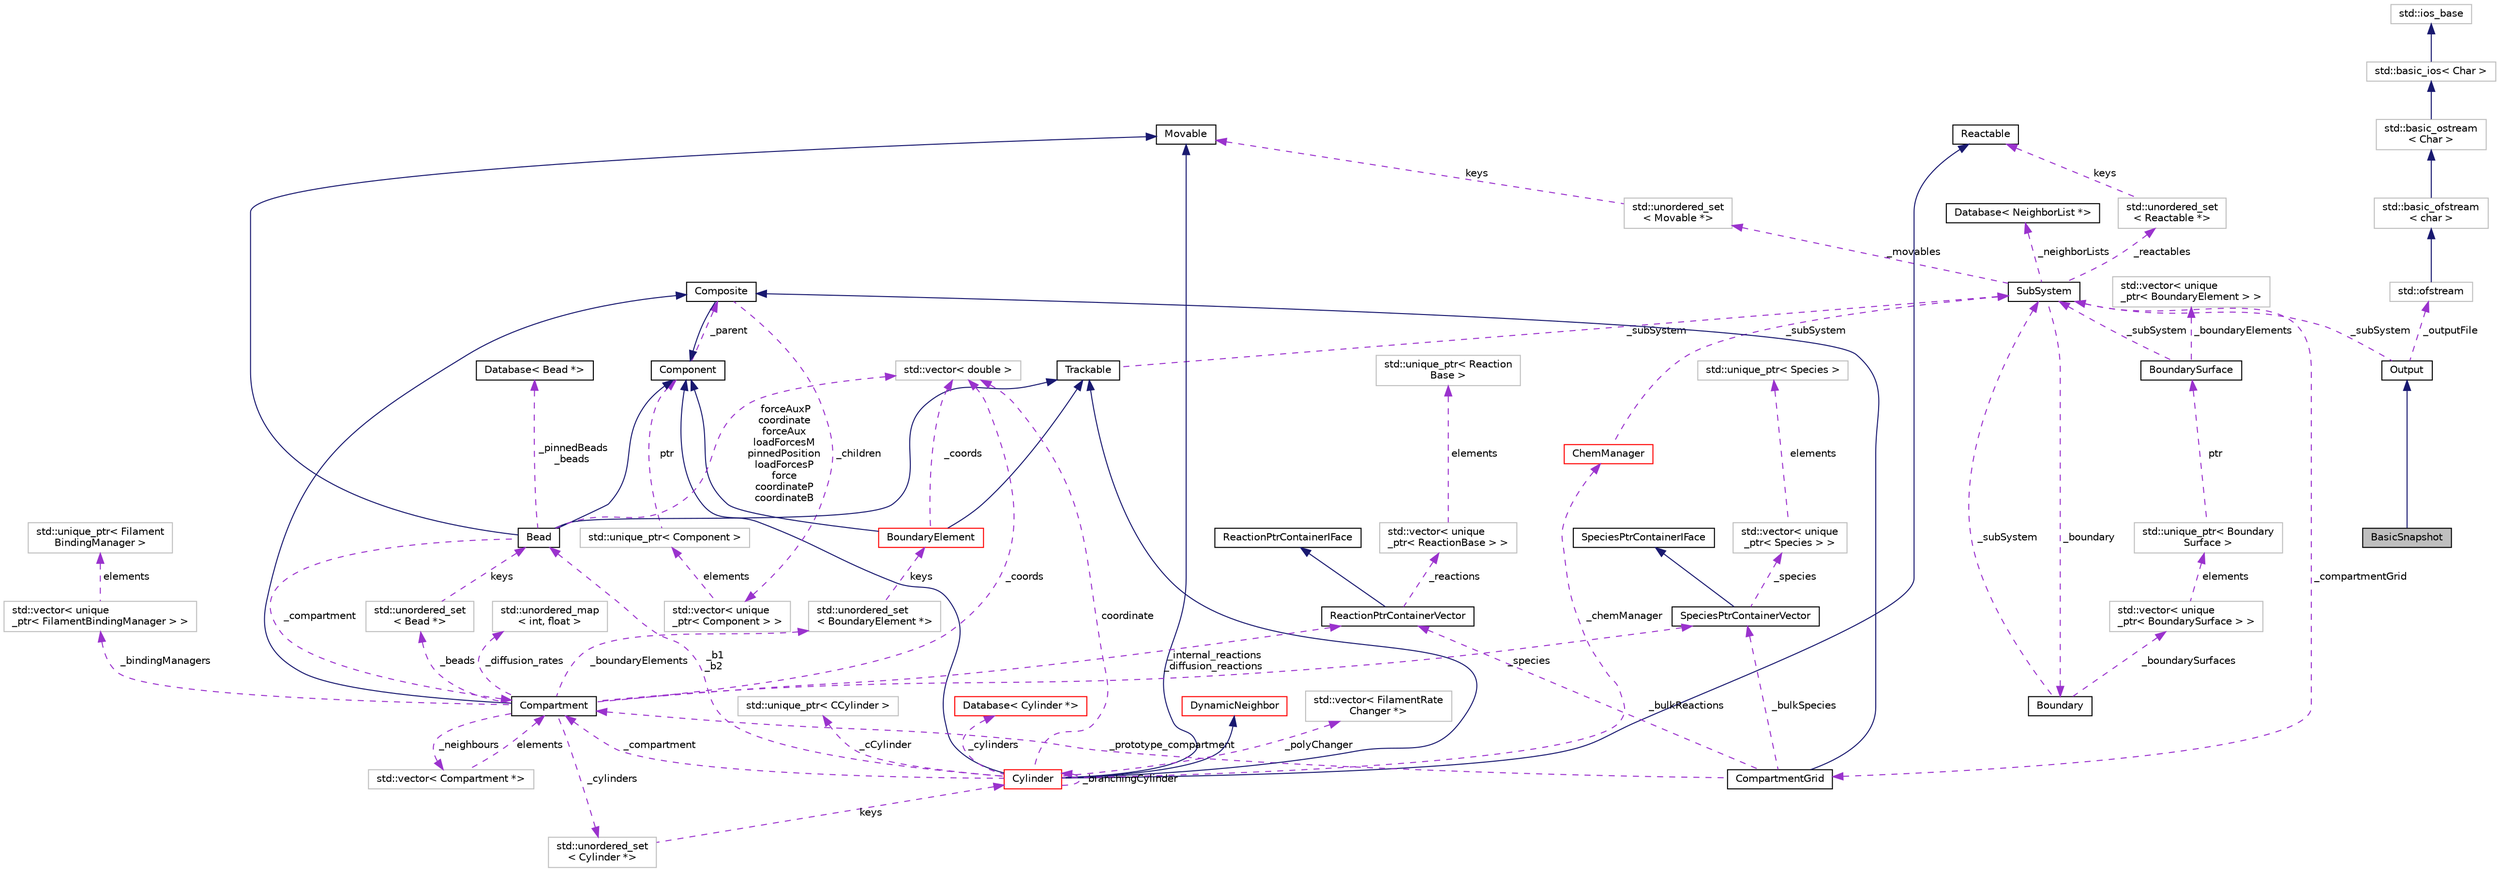 digraph "BasicSnapshot"
{
 // INTERACTIVE_SVG=YES
  edge [fontname="Helvetica",fontsize="10",labelfontname="Helvetica",labelfontsize="10"];
  node [fontname="Helvetica",fontsize="10",shape=record];
  Node2 [label="BasicSnapshot",height=0.2,width=0.4,color="black", fillcolor="grey75", style="filled", fontcolor="black"];
  Node3 -> Node2 [dir="back",color="midnightblue",fontsize="10",style="solid",fontname="Helvetica"];
  Node3 [label="Output",height=0.2,width=0.4,color="black", fillcolor="white", style="filled",URL="$classOutput.html",tooltip="To print a specified output into a file. "];
  Node4 -> Node3 [dir="back",color="darkorchid3",fontsize="10",style="dashed",label=" _subSystem" ,fontname="Helvetica"];
  Node4 [label="SubSystem",height=0.2,width=0.4,color="black", fillcolor="white", style="filled",URL="$classSubSystem.html",tooltip="Manages all Movables and Reactables. "];
  Node5 -> Node4 [dir="back",color="darkorchid3",fontsize="10",style="dashed",label=" _movables" ,fontname="Helvetica"];
  Node5 [label="std::unordered_set\l\< Movable *\>",height=0.2,width=0.4,color="grey75", fillcolor="white", style="filled"];
  Node6 -> Node5 [dir="back",color="darkorchid3",fontsize="10",style="dashed",label=" keys" ,fontname="Helvetica"];
  Node6 [label="Movable",height=0.2,width=0.4,color="black", fillcolor="white", style="filled",URL="$classMovable.html",tooltip="An abstract base class for a movable element in the SubSystem. "];
  Node7 -> Node4 [dir="back",color="darkorchid3",fontsize="10",style="dashed",label=" _reactables" ,fontname="Helvetica"];
  Node7 [label="std::unordered_set\l\< Reactable *\>",height=0.2,width=0.4,color="grey75", fillcolor="white", style="filled"];
  Node8 -> Node7 [dir="back",color="darkorchid3",fontsize="10",style="dashed",label=" keys" ,fontname="Helvetica"];
  Node8 [label="Reactable",height=0.2,width=0.4,color="black", fillcolor="white", style="filled",URL="$classReactable.html",tooltip="An abstract base class for a reactable element in the SubSystem. "];
  Node9 -> Node4 [dir="back",color="darkorchid3",fontsize="10",style="dashed",label=" _boundary" ,fontname="Helvetica"];
  Node9 [label="Boundary",height=0.2,width=0.4,color="black", fillcolor="white", style="filled",URL="$classBoundary.html",tooltip="To store all BoundarySurfaces that are in the SubSystem. "];
  Node4 -> Node9 [dir="back",color="darkorchid3",fontsize="10",style="dashed",label=" _subSystem" ,fontname="Helvetica"];
  Node10 -> Node9 [dir="back",color="darkorchid3",fontsize="10",style="dashed",label=" _boundarySurfaces" ,fontname="Helvetica"];
  Node10 [label="std::vector\< unique\l_ptr\< BoundarySurface \> \>",height=0.2,width=0.4,color="grey75", fillcolor="white", style="filled"];
  Node11 -> Node10 [dir="back",color="darkorchid3",fontsize="10",style="dashed",label=" elements" ,fontname="Helvetica"];
  Node11 [label="std::unique_ptr\< Boundary\lSurface \>",height=0.2,width=0.4,color="grey75", fillcolor="white", style="filled"];
  Node12 -> Node11 [dir="back",color="darkorchid3",fontsize="10",style="dashed",label=" ptr" ,fontname="Helvetica"];
  Node12 [label="BoundarySurface",height=0.2,width=0.4,color="black", fillcolor="white", style="filled",URL="$classBoundarySurface.html",tooltip="A boundary shape that holds BoundaryElements. "];
  Node4 -> Node12 [dir="back",color="darkorchid3",fontsize="10",style="dashed",label=" _subSystem" ,fontname="Helvetica"];
  Node13 -> Node12 [dir="back",color="darkorchid3",fontsize="10",style="dashed",label=" _boundaryElements" ,fontname="Helvetica"];
  Node13 [label="std::vector\< unique\l_ptr\< BoundaryElement \> \>",height=0.2,width=0.4,color="grey75", fillcolor="white", style="filled"];
  Node24 -> Node4 [dir="back",color="darkorchid3",fontsize="10",style="dashed",label=" _compartmentGrid" ,fontname="Helvetica"];
  Node24 [label="CompartmentGrid",height=0.2,width=0.4,color="black", fillcolor="white", style="filled",URL="$classCompartmentGrid.html",tooltip="A simple n-dimensional grid of Compartment objects. "];
  Node17 -> Node24 [dir="back",color="midnightblue",fontsize="10",style="solid",fontname="Helvetica"];
  Node17 [label="Composite",height=0.2,width=0.4,color="black", fillcolor="white", style="filled",URL="$classComposite.html",tooltip="The aggregating class for the Composite pattern. "];
  Node16 -> Node17 [dir="back",color="midnightblue",fontsize="10",style="solid",fontname="Helvetica"];
  Node16 [label="Component",height=0.2,width=0.4,color="black", fillcolor="white", style="filled",URL="$classComponent.html",tooltip="The base class for the Composite pattern hieararchy. "];
  Node17 -> Node16 [dir="back",color="darkorchid3",fontsize="10",style="dashed",label=" _parent" ,fontname="Helvetica"];
  Node18 -> Node17 [dir="back",color="darkorchid3",fontsize="10",style="dashed",label=" _children" ,fontname="Helvetica"];
  Node18 [label="std::vector\< unique\l_ptr\< Component \> \>",height=0.2,width=0.4,color="grey75", fillcolor="white", style="filled"];
  Node19 -> Node18 [dir="back",color="darkorchid3",fontsize="10",style="dashed",label=" elements" ,fontname="Helvetica"];
  Node19 [label="std::unique_ptr\< Component \>",height=0.2,width=0.4,color="grey75", fillcolor="white", style="filled"];
  Node16 -> Node19 [dir="back",color="darkorchid3",fontsize="10",style="dashed",label=" ptr" ,fontname="Helvetica"];
  Node25 -> Node24 [dir="back",color="darkorchid3",fontsize="10",style="dashed",label=" _prototype_compartment" ,fontname="Helvetica"];
  Node25 [label="Compartment",height=0.2,width=0.4,color="black", fillcolor="white", style="filled",URL="$classCompartment.html",tooltip="A container or holding Species and Reactions. "];
  Node17 -> Node25 [dir="back",color="midnightblue",fontsize="10",style="solid",fontname="Helvetica"];
  Node26 -> Node25 [dir="back",color="darkorchid3",fontsize="10",style="dashed",label=" _beads" ,fontname="Helvetica"];
  Node26 [label="std::unordered_set\l\< Bead *\>",height=0.2,width=0.4,color="grey75", fillcolor="white", style="filled"];
  Node27 -> Node26 [dir="back",color="darkorchid3",fontsize="10",style="dashed",label=" keys" ,fontname="Helvetica"];
  Node27 [label="Bead",height=0.2,width=0.4,color="black", fillcolor="white", style="filled",URL="$classBead.html",tooltip="Represents a single coordinate between Cylinders, and holds forces needed for mechanical equilibratio..."];
  Node16 -> Node27 [dir="back",color="midnightblue",fontsize="10",style="solid",fontname="Helvetica"];
  Node20 -> Node27 [dir="back",color="midnightblue",fontsize="10",style="solid",fontname="Helvetica"];
  Node20 [label="Trackable",height=0.2,width=0.4,color="black", fillcolor="white", style="filled",URL="$classTrackable.html",tooltip="An abstract base class for a trackable object in the SubSystem. "];
  Node4 -> Node20 [dir="back",color="darkorchid3",fontsize="10",style="dashed",label=" _subSystem" ,fontname="Helvetica"];
  Node6 -> Node27 [dir="back",color="midnightblue",fontsize="10",style="solid",fontname="Helvetica"];
  Node25 -> Node27 [dir="back",color="darkorchid3",fontsize="10",style="dashed",label=" _compartment" ,fontname="Helvetica"];
  Node28 -> Node27 [dir="back",color="darkorchid3",fontsize="10",style="dashed",label=" _pinnedBeads\n_beads" ,fontname="Helvetica"];
  Node28 [label="Database\< Bead *\>",height=0.2,width=0.4,color="black", fillcolor="white", style="filled",URL="$classDatabase.html"];
  Node23 -> Node27 [dir="back",color="darkorchid3",fontsize="10",style="dashed",label=" forceAuxP\ncoordinate\nforceAux\nloadForcesM\npinnedPosition\nloadForcesP\nforce\ncoordinateP\ncoordinateB" ,fontname="Helvetica"];
  Node23 [label="std::vector\< double \>",height=0.2,width=0.4,color="grey75", fillcolor="white", style="filled"];
  Node29 -> Node25 [dir="back",color="darkorchid3",fontsize="10",style="dashed",label=" _neighbours" ,fontname="Helvetica"];
  Node29 [label="std::vector\< Compartment *\>",height=0.2,width=0.4,color="grey75", fillcolor="white", style="filled"];
  Node25 -> Node29 [dir="back",color="darkorchid3",fontsize="10",style="dashed",label=" elements" ,fontname="Helvetica"];
  Node30 -> Node25 [dir="back",color="darkorchid3",fontsize="10",style="dashed",label=" _cylinders" ,fontname="Helvetica"];
  Node30 [label="std::unordered_set\l\< Cylinder *\>",height=0.2,width=0.4,color="grey75", fillcolor="white", style="filled"];
  Node31 -> Node30 [dir="back",color="darkorchid3",fontsize="10",style="dashed",label=" keys" ,fontname="Helvetica"];
  Node31 [label="Cylinder",height=0.2,width=0.4,color="red", fillcolor="white", style="filled",URL="$classCylinder.html",tooltip="A container to store a MCylinder and CCylinder. "];
  Node16 -> Node31 [dir="back",color="midnightblue",fontsize="10",style="solid",fontname="Helvetica"];
  Node20 -> Node31 [dir="back",color="midnightblue",fontsize="10",style="solid",fontname="Helvetica"];
  Node6 -> Node31 [dir="back",color="midnightblue",fontsize="10",style="solid",fontname="Helvetica"];
  Node8 -> Node31 [dir="back",color="midnightblue",fontsize="10",style="solid",fontname="Helvetica"];
  Node32 -> Node31 [dir="back",color="midnightblue",fontsize="10",style="solid",fontname="Helvetica"];
  Node32 [label="DynamicNeighbor",height=0.2,width=0.4,color="red", fillcolor="white", style="filled",URL="$classDynamicNeighbor.html",tooltip="An abstract base class for any element that can be added or removed from a NeighborList dynamically a..."];
  Node31 -> Node31 [dir="back",color="darkorchid3",fontsize="10",style="dashed",label=" _branchingCylinder" ,fontname="Helvetica"];
  Node33 -> Node31 [dir="back",color="darkorchid3",fontsize="10",style="dashed",label=" _polyChanger" ,fontname="Helvetica"];
  Node33 [label="std::vector\< FilamentRate\lChanger *\>",height=0.2,width=0.4,color="grey75", fillcolor="white", style="filled"];
  Node35 -> Node31 [dir="back",color="darkorchid3",fontsize="10",style="dashed",label=" _cCylinder" ,fontname="Helvetica"];
  Node35 [label="std::unique_ptr\< CCylinder \>",height=0.2,width=0.4,color="grey75", fillcolor="white", style="filled"];
  Node27 -> Node31 [dir="back",color="darkorchid3",fontsize="10",style="dashed",label=" _b1\n_b2" ,fontname="Helvetica"];
  Node55 -> Node31 [dir="back",color="darkorchid3",fontsize="10",style="dashed",label=" _cylinders" ,fontname="Helvetica"];
  Node55 [label="Database\< Cylinder *\>",height=0.2,width=0.4,color="red", fillcolor="white", style="filled",URL="$classDatabase.html"];
  Node25 -> Node31 [dir="back",color="darkorchid3",fontsize="10",style="dashed",label=" _compartment" ,fontname="Helvetica"];
  Node57 -> Node31 [dir="back",color="darkorchid3",fontsize="10",style="dashed",label=" _chemManager" ,fontname="Helvetica"];
  Node57 [label="ChemManager",height=0.2,width=0.4,color="red", fillcolor="white", style="filled",URL="$classChemManager.html",tooltip="For initailizing chemical reactions based on a specific system. "];
  Node4 -> Node57 [dir="back",color="darkorchid3",fontsize="10",style="dashed",label=" _subSystem" ,fontname="Helvetica"];
  Node23 -> Node31 [dir="back",color="darkorchid3",fontsize="10",style="dashed",label=" coordinate" ,fontname="Helvetica"];
  Node73 -> Node25 [dir="back",color="darkorchid3",fontsize="10",style="dashed",label=" _boundaryElements" ,fontname="Helvetica"];
  Node73 [label="std::unordered_set\l\< BoundaryElement *\>",height=0.2,width=0.4,color="grey75", fillcolor="white", style="filled"];
  Node15 -> Node73 [dir="back",color="darkorchid3",fontsize="10",style="dashed",label=" keys" ,fontname="Helvetica"];
  Node15 [label="BoundaryElement",height=0.2,width=0.4,color="red", fillcolor="white", style="filled",URL="$classBoundaryElement.html",tooltip="Represents an element of a BoundarySurface. "];
  Node16 -> Node15 [dir="back",color="midnightblue",fontsize="10",style="solid",fontname="Helvetica"];
  Node20 -> Node15 [dir="back",color="midnightblue",fontsize="10",style="solid",fontname="Helvetica"];
  Node23 -> Node15 [dir="back",color="darkorchid3",fontsize="10",style="dashed",label=" _coords" ,fontname="Helvetica"];
  Node74 -> Node25 [dir="back",color="darkorchid3",fontsize="10",style="dashed",label=" _internal_reactions\n_diffusion_reactions" ,fontname="Helvetica"];
  Node74 [label="ReactionPtrContainerVector",height=0.2,width=0.4,color="black", fillcolor="white", style="filled",URL="$classReactionPtrContainerVector.html",tooltip="A concrete class implementing the ReactionPtrContainerIFace, using vector<unique_ptr<ReactionBase>> a..."];
  Node75 -> Node74 [dir="back",color="midnightblue",fontsize="10",style="solid",fontname="Helvetica"];
  Node75 [label="ReactionPtrContainerIFace",height=0.2,width=0.4,color="black", fillcolor="white", style="filled",URL="$classReactionPtrContainerIFace.html",tooltip="An abstract interface for a container of pointers to reaction objects. "];
  Node76 -> Node74 [dir="back",color="darkorchid3",fontsize="10",style="dashed",label=" _reactions" ,fontname="Helvetica"];
  Node76 [label="std::vector\< unique\l_ptr\< ReactionBase \> \>",height=0.2,width=0.4,color="grey75", fillcolor="white", style="filled"];
  Node77 -> Node76 [dir="back",color="darkorchid3",fontsize="10",style="dashed",label=" elements" ,fontname="Helvetica"];
  Node77 [label="std::unique_ptr\< Reaction\lBase \>",height=0.2,width=0.4,color="grey75", fillcolor="white", style="filled"];
  Node78 -> Node25 [dir="back",color="darkorchid3",fontsize="10",style="dashed",label=" _diffusion_rates" ,fontname="Helvetica"];
  Node78 [label="std::unordered_map\l\< int, float \>",height=0.2,width=0.4,color="grey75", fillcolor="white", style="filled"];
  Node23 -> Node25 [dir="back",color="darkorchid3",fontsize="10",style="dashed",label=" _coords" ,fontname="Helvetica"];
  Node79 -> Node25 [dir="back",color="darkorchid3",fontsize="10",style="dashed",label=" _bindingManagers" ,fontname="Helvetica"];
  Node79 [label="std::vector\< unique\l_ptr\< FilamentBindingManager \> \>",height=0.2,width=0.4,color="grey75", fillcolor="white", style="filled"];
  Node80 -> Node79 [dir="back",color="darkorchid3",fontsize="10",style="dashed",label=" elements" ,fontname="Helvetica"];
  Node80 [label="std::unique_ptr\< Filament\lBindingManager \>",height=0.2,width=0.4,color="grey75", fillcolor="white", style="filled"];
  Node82 -> Node25 [dir="back",color="darkorchid3",fontsize="10",style="dashed",label=" _species" ,fontname="Helvetica"];
  Node82 [label="SpeciesPtrContainerVector",height=0.2,width=0.4,color="black", fillcolor="white", style="filled",URL="$classSpeciesPtrContainerVector.html",tooltip="A concrete class implementing the SpeciesPtrContainerIFace, using vector<unique_ptr<Species>> as the ..."];
  Node83 -> Node82 [dir="back",color="midnightblue",fontsize="10",style="solid",fontname="Helvetica"];
  Node83 [label="SpeciesPtrContainerIFace",height=0.2,width=0.4,color="black", fillcolor="white", style="filled",URL="$classSpeciesPtrContainerIFace.html",tooltip="An abstract interface for a container of pointers to Species objects. "];
  Node84 -> Node82 [dir="back",color="darkorchid3",fontsize="10",style="dashed",label=" _species" ,fontname="Helvetica"];
  Node84 [label="std::vector\< unique\l_ptr\< Species \> \>",height=0.2,width=0.4,color="grey75", fillcolor="white", style="filled"];
  Node85 -> Node84 [dir="back",color="darkorchid3",fontsize="10",style="dashed",label=" elements" ,fontname="Helvetica"];
  Node85 [label="std::unique_ptr\< Species \>",height=0.2,width=0.4,color="grey75", fillcolor="white", style="filled"];
  Node74 -> Node24 [dir="back",color="darkorchid3",fontsize="10",style="dashed",label=" _bulkReactions" ,fontname="Helvetica"];
  Node82 -> Node24 [dir="back",color="darkorchid3",fontsize="10",style="dashed",label=" _bulkSpecies" ,fontname="Helvetica"];
  Node86 -> Node4 [dir="back",color="darkorchid3",fontsize="10",style="dashed",label=" _neighborLists" ,fontname="Helvetica"];
  Node86 [label="Database\< NeighborList *\>",height=0.2,width=0.4,color="black", fillcolor="white", style="filled",URL="$classDatabase.html"];
  Node87 -> Node3 [dir="back",color="darkorchid3",fontsize="10",style="dashed",label=" _outputFile" ,fontname="Helvetica"];
  Node87 [label="std::ofstream",height=0.2,width=0.4,color="grey75", fillcolor="white", style="filled",tooltip="STL class. "];
  Node88 -> Node87 [dir="back",color="midnightblue",fontsize="10",style="solid",fontname="Helvetica"];
  Node88 [label="std::basic_ofstream\l\< char \>",height=0.2,width=0.4,color="grey75", fillcolor="white", style="filled",tooltip="STL class. "];
  Node89 -> Node88 [dir="back",color="midnightblue",fontsize="10",style="solid",fontname="Helvetica"];
  Node89 [label="std::basic_ostream\l\< Char \>",height=0.2,width=0.4,color="grey75", fillcolor="white", style="filled",tooltip="STL class. "];
  Node90 -> Node89 [dir="back",color="midnightblue",fontsize="10",style="solid",fontname="Helvetica"];
  Node90 [label="std::basic_ios\< Char \>",height=0.2,width=0.4,color="grey75", fillcolor="white", style="filled",tooltip="STL class. "];
  Node91 -> Node90 [dir="back",color="midnightblue",fontsize="10",style="solid",fontname="Helvetica"];
  Node91 [label="std::ios_base",height=0.2,width=0.4,color="grey75", fillcolor="white", style="filled",tooltip="STL class. "];
}
